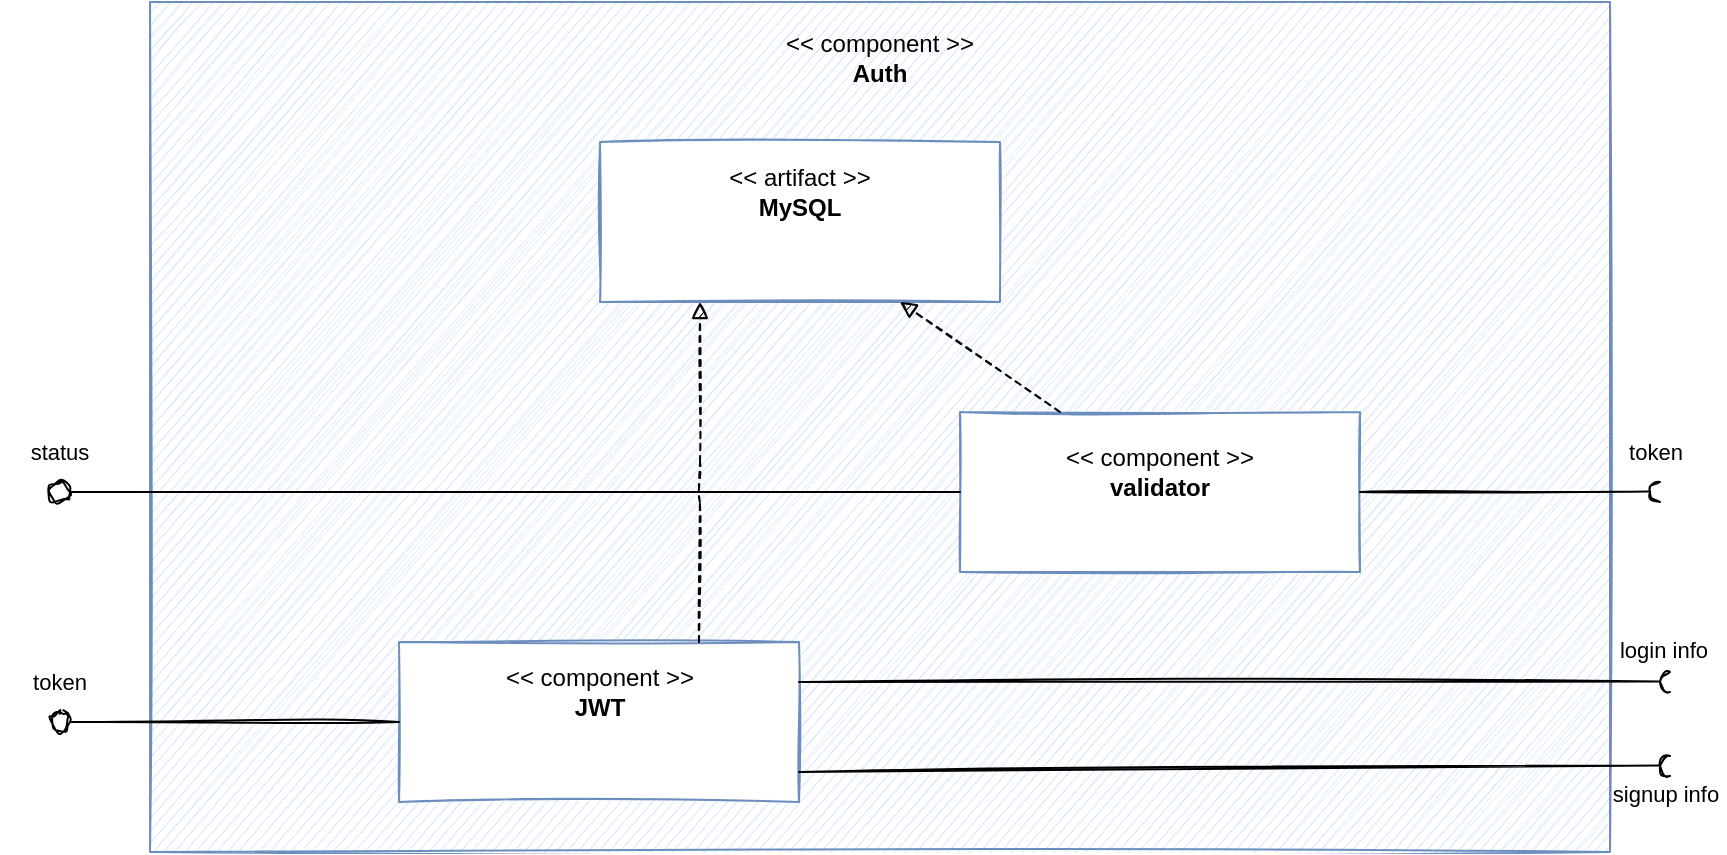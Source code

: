 <mxfile version="20.0.3" type="device"><diagram id="C8rlXH7VphF8d7YjQnWW" name="Page-1"><mxGraphModel dx="1868" dy="933" grid="1" gridSize="10" guides="1" tooltips="1" connect="1" arrows="1" fold="1" page="1" pageScale="1" pageWidth="850" pageHeight="1100" math="0" shadow="0"><root><mxCell id="0"/><mxCell id="1" parent="0"/><mxCell id="ptSCs-bb1mGewk6OsEbm-1" value="" style="rounded=0;whiteSpace=wrap;html=1;sketch=1;fillColor=#dae8fc;strokeColor=#6c8ebf;" vertex="1" parent="1"><mxGeometry x="69" y="280" width="730" height="425" as="geometry"/></mxCell><mxCell id="ptSCs-bb1mGewk6OsEbm-2" value="&amp;lt;&amp;lt; component &amp;gt;&amp;gt;&lt;br&gt;&lt;b&gt;Auth&lt;/b&gt;" style="text;html=1;strokeColor=none;fillColor=none;align=center;verticalAlign=middle;whiteSpace=wrap;rounded=0;sketch=1;" vertex="1" parent="1"><mxGeometry x="379" y="290" width="110" height="35" as="geometry"/></mxCell><mxCell id="ptSCs-bb1mGewk6OsEbm-3" value="" style="rounded=0;whiteSpace=wrap;html=1;sketch=1;fillColor=default;strokeColor=#6c8ebf;" vertex="1" parent="1"><mxGeometry x="193.5" y="600" width="200" height="80" as="geometry"/></mxCell><mxCell id="ptSCs-bb1mGewk6OsEbm-4" value="&amp;lt;&amp;lt; component &amp;gt;&amp;gt;&lt;br&gt;&lt;b&gt;JWT&lt;/b&gt;" style="text;html=1;strokeColor=none;fillColor=none;align=center;verticalAlign=middle;whiteSpace=wrap;rounded=0;sketch=1;" vertex="1" parent="1"><mxGeometry x="238.5" y="610" width="110" height="30" as="geometry"/></mxCell><mxCell id="ptSCs-bb1mGewk6OsEbm-5" value="" style="rounded=0;whiteSpace=wrap;html=1;sketch=1;fillColor=default;strokeColor=#6c8ebf;" vertex="1" parent="1"><mxGeometry x="294" y="350" width="200" height="80" as="geometry"/></mxCell><mxCell id="ptSCs-bb1mGewk6OsEbm-6" value="&amp;lt;&amp;lt; artifact &amp;gt;&amp;gt;&lt;br&gt;&lt;b&gt;MySQL&lt;/b&gt;" style="text;html=1;strokeColor=none;fillColor=none;align=center;verticalAlign=middle;whiteSpace=wrap;rounded=0;sketch=1;" vertex="1" parent="1"><mxGeometry x="339" y="360" width="110" height="30" as="geometry"/></mxCell><mxCell id="ptSCs-bb1mGewk6OsEbm-7" value="" style="rounded=0;whiteSpace=wrap;html=1;sketch=1;fillColor=default;strokeColor=#6c8ebf;" vertex="1" parent="1"><mxGeometry x="474" y="485" width="200" height="80" as="geometry"/></mxCell><mxCell id="ptSCs-bb1mGewk6OsEbm-8" value="&amp;lt;&amp;lt; component &amp;gt;&amp;gt;&lt;br&gt;&lt;b&gt;validator&lt;/b&gt;" style="text;html=1;strokeColor=none;fillColor=none;align=center;verticalAlign=middle;whiteSpace=wrap;rounded=0;sketch=1;" vertex="1" parent="1"><mxGeometry x="519" y="500" width="110" height="30" as="geometry"/></mxCell><mxCell id="ptSCs-bb1mGewk6OsEbm-25" value="" style="shape=requiredInterface;html=1;fontSize=12;align=center;fillColor=default;points=[];aspect=fixed;resizable=0;verticalAlign=middle;labelPosition=center;verticalLabelPosition=top;flipH=1;sketch=1;" vertex="1" parent="1"><mxGeometry x="819" y="520" width="5" height="10" as="geometry"/></mxCell><mxCell id="ptSCs-bb1mGewk6OsEbm-26" value="" style="endArrow=none;html=1;sketch=1;exitX=1;exitY=0.5;exitDx=0;exitDy=0;entryX=1.115;entryY=0.481;entryDx=0;entryDy=0;entryPerimeter=0;" edge="1" parent="1" target="ptSCs-bb1mGewk6OsEbm-25" source="ptSCs-bb1mGewk6OsEbm-7"><mxGeometry width="50" height="50" relative="1" as="geometry"><mxPoint x="224" y="160" as="sourcePoint"/><mxPoint x="794" y="560" as="targetPoint"/></mxGeometry></mxCell><mxCell id="ptSCs-bb1mGewk6OsEbm-27" value="token" style="text;html=1;strokeColor=none;fillColor=none;align=center;verticalAlign=middle;whiteSpace=wrap;rounded=0;sketch=1;fontSize=11;" vertex="1" parent="1"><mxGeometry x="791.5" y="490" width="60" height="30" as="geometry"/></mxCell><mxCell id="ptSCs-bb1mGewk6OsEbm-30" value="" style="endArrow=none;html=1;sketch=1;exitX=0;exitY=0.5;exitDx=0;exitDy=0;entryX=1;entryY=0.5;entryDx=0;entryDy=0;" edge="1" parent="1" target="ptSCs-bb1mGewk6OsEbm-31" source="ptSCs-bb1mGewk6OsEbm-7"><mxGeometry width="50" height="50" relative="1" as="geometry"><mxPoint x="214" y="200" as="sourcePoint"/><mxPoint x="234" y="590" as="targetPoint"/></mxGeometry></mxCell><mxCell id="ptSCs-bb1mGewk6OsEbm-31" value="" style="ellipse;whiteSpace=wrap;html=1;aspect=fixed;sketch=1;fillColor=default;" vertex="1" parent="1"><mxGeometry x="19" y="520" width="10" height="10" as="geometry"/></mxCell><mxCell id="ptSCs-bb1mGewk6OsEbm-34" value="status" style="text;html=1;strokeColor=none;fillColor=none;align=center;verticalAlign=middle;whiteSpace=wrap;rounded=0;sketch=1;fontSize=11;" vertex="1" parent="1"><mxGeometry x="-6" y="490" width="60" height="30" as="geometry"/></mxCell><mxCell id="ptSCs-bb1mGewk6OsEbm-35" value="" style="shape=requiredInterface;html=1;fontSize=12;align=center;fillColor=default;points=[];aspect=fixed;resizable=0;verticalAlign=middle;labelPosition=center;verticalLabelPosition=top;flipH=1;sketch=1;" vertex="1" parent="1"><mxGeometry x="824" y="615" width="5" height="10" as="geometry"/></mxCell><mxCell id="ptSCs-bb1mGewk6OsEbm-36" value="" style="endArrow=none;html=1;sketch=1;exitX=1;exitY=0.5;exitDx=0;exitDy=0;entryX=1.115;entryY=0.481;entryDx=0;entryDy=0;entryPerimeter=0;" edge="1" parent="1" target="ptSCs-bb1mGewk6OsEbm-35"><mxGeometry width="50" height="50" relative="1" as="geometry"><mxPoint x="393.5" y="620" as="sourcePoint"/><mxPoint x="513.5" y="590" as="targetPoint"/></mxGeometry></mxCell><mxCell id="ptSCs-bb1mGewk6OsEbm-37" value="login info" style="text;html=1;strokeColor=none;fillColor=none;align=center;verticalAlign=middle;whiteSpace=wrap;rounded=0;sketch=1;fontSize=11;" vertex="1" parent="1"><mxGeometry x="795.5" y="589" width="60" height="30" as="geometry"/></mxCell><mxCell id="ptSCs-bb1mGewk6OsEbm-38" value="" style="shape=requiredInterface;html=1;fontSize=12;align=center;fillColor=default;points=[];aspect=fixed;resizable=0;verticalAlign=middle;labelPosition=center;verticalLabelPosition=top;flipH=1;sketch=1;" vertex="1" parent="1"><mxGeometry x="824" y="657" width="5" height="10" as="geometry"/></mxCell><mxCell id="ptSCs-bb1mGewk6OsEbm-39" value="" style="endArrow=none;html=1;sketch=1;exitX=1;exitY=0.5;exitDx=0;exitDy=0;entryX=1.115;entryY=0.481;entryDx=0;entryDy=0;entryPerimeter=0;" edge="1" parent="1" target="ptSCs-bb1mGewk6OsEbm-38"><mxGeometry width="50" height="50" relative="1" as="geometry"><mxPoint x="393.5" y="665" as="sourcePoint"/><mxPoint x="513.5" y="635" as="targetPoint"/></mxGeometry></mxCell><mxCell id="ptSCs-bb1mGewk6OsEbm-40" value="signup info" style="text;html=1;strokeColor=none;fillColor=none;align=center;verticalAlign=middle;whiteSpace=wrap;rounded=0;sketch=1;fontSize=11;" vertex="1" parent="1"><mxGeometry x="796.5" y="661" width="60" height="30" as="geometry"/></mxCell><mxCell id="ptSCs-bb1mGewk6OsEbm-45" value="" style="endArrow=none;html=1;sketch=1;exitX=0;exitY=0.5;exitDx=0;exitDy=0;entryX=1;entryY=0.5;entryDx=0;entryDy=0;" edge="1" parent="1" target="ptSCs-bb1mGewk6OsEbm-46"><mxGeometry width="50" height="50" relative="1" as="geometry"><mxPoint x="193.5" y="640" as="sourcePoint"/><mxPoint x="-46.5" y="640" as="targetPoint"/></mxGeometry></mxCell><mxCell id="ptSCs-bb1mGewk6OsEbm-46" value="" style="ellipse;whiteSpace=wrap;html=1;aspect=fixed;sketch=1;fillColor=default;" vertex="1" parent="1"><mxGeometry x="19" y="635" width="10" height="10" as="geometry"/></mxCell><mxCell id="ptSCs-bb1mGewk6OsEbm-47" value="token" style="text;html=1;strokeColor=none;fillColor=none;align=center;verticalAlign=middle;whiteSpace=wrap;rounded=0;sketch=1;fontSize=11;" vertex="1" parent="1"><mxGeometry x="-6" y="605" width="60" height="30" as="geometry"/></mxCell><mxCell id="ptSCs-bb1mGewk6OsEbm-48" value="" style="html=1;verticalAlign=bottom;labelBackgroundColor=none;endArrow=block;endFill=1;dashed=1;sketch=1;fontSize=11;exitX=0.25;exitY=0;exitDx=0;exitDy=0;entryX=0.75;entryY=1;entryDx=0;entryDy=0;" edge="1" parent="1" source="ptSCs-bb1mGewk6OsEbm-7" target="ptSCs-bb1mGewk6OsEbm-5"><mxGeometry width="160" relative="1" as="geometry"><mxPoint x="324" y="470" as="sourcePoint"/><mxPoint x="484" y="470" as="targetPoint"/><Array as="points"/></mxGeometry></mxCell><mxCell id="ptSCs-bb1mGewk6OsEbm-49" value="" style="html=1;verticalAlign=bottom;labelBackgroundColor=none;endArrow=block;endFill=1;dashed=1;sketch=1;fontSize=11;exitX=0.75;exitY=0;exitDx=0;exitDy=0;entryX=0.25;entryY=1;entryDx=0;entryDy=0;" edge="1" parent="1" source="ptSCs-bb1mGewk6OsEbm-3" target="ptSCs-bb1mGewk6OsEbm-5"><mxGeometry width="160" relative="1" as="geometry"><mxPoint x="514" y="560" as="sourcePoint"/><mxPoint x="384" y="480" as="targetPoint"/><Array as="points"><mxPoint x="344" y="520"/></Array></mxGeometry></mxCell></root></mxGraphModel></diagram></mxfile>